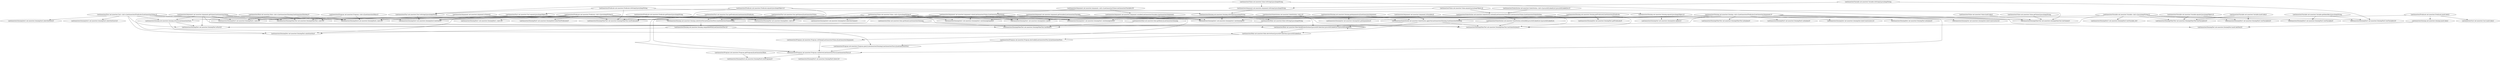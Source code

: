 digraph cmd_method {
    "Lnet/mooctest/Argument net.mooctest.Argument.variable(Lnet/mooctest/Variable;)Lnet/mooctest/Argument;" -> "Lnet/mooctest/DatalogTest1 net.mooctest.DatalogTest1.testDatalog2()V";
    "Lnet/mooctest/Fact net.mooctest.Fact.getPredicate()Lnet/mooctest/Predicate;" -> "Lnet/mooctest/Datalog net.mooctest.Datalog.substituteTo(Lnet/mooctest/Fact;)Lnet/mooctest/Substitution;";
    "Lnet/mooctest/Fact net.mooctest.Fact.getPredicate()Lnet/mooctest/Predicate;" -> "Lnet/mooctest/Program net.mooctest.Program.canDerive(Lnet/mooctest/Fact;[Lnet/mooctest/Fact;)Z";
    "Lnet/mooctest/Predicate net.mooctest.Predicate.equals(Ljava/lang/Object;)Z" -> "Lnet/mooctest/Datalog net.mooctest.Datalog.substituteTo(Lnet/mooctest/Fact;)Lnet/mooctest/Substitution;";
    "Lnet/mooctest/Predicate net.mooctest.Predicate.equals(Ljava/lang/Object;)Z" -> "Lnet/mooctest/Datalog net.mooctest.Datalog.equals(Ljava/lang/Object;)Z";
    "Lnet/mooctest/Predicate net.mooctest.Predicate.equals(Ljava/lang/Object;)Z" -> "Lnet/mooctest/DatalogOtherTest net.mooctest.DatalogOtherTest.testPredicate()V";
    "Lnet/mooctest/Predicate net.mooctest.Predicate.equals(Ljava/lang/Object;)Z" -> "Lnet/mooctest/Fact net.mooctest.Fact.equals(Ljava/lang/Object;)Z";
    "Lnet/mooctest/Predicate net.mooctest.Predicate.hashCode()I" -> "Lnet/mooctest/Fact net.mooctest.Fact.hashCode()I";
    "Lnet/mooctest/Predicate net.mooctest.Predicate.hashCode()I" -> "Lnet/mooctest/Datalog net.mooctest.Datalog.hashCode()I";
    "Lnet/mooctest/Predicate net.mooctest.Predicate.hashCode()I" -> "Lnet/mooctest/DatalogOtherTest net.mooctest.DatalogOtherTest.testPredicate()V";
    "Lnet/mooctest/Program net.mooctest.Program.<init>([Lnet/mooctest/Rule;)V" -> "Lnet/mooctest/DatalogTest4 net.mooctest.DatalogTest4.<init>()V";
    "Lnet/mooctest/Program net.mooctest.Program.<init>([Lnet/mooctest/Rule;)V" -> "Lnet/mooctest/DatalogTest5 net.mooctest.DatalogTest5.<init>()V";
    "Lnet/mooctest/Program net.mooctest.Program.<init>([Lnet/mooctest/Rule;)V" -> "Lnet/mooctest/DatalogOtherTest net.mooctest.DatalogOtherTest.<init>()V";
    "Lnet/mooctest/Program net.mooctest.Program.query(Lnet/mooctest/Datalog;[Lnet/mooctest/Fact;)[Lnet/mooctest/Fact;" -> "Lnet/mooctest/Program net.mooctest.Program.canDerive(Lnet/mooctest/Fact;[Lnet/mooctest/Fact;)Z";
    "Lnet/mooctest/Predicate net.mooctest.Predicate.<init>(Ljava/lang/String;)V" -> "Lnet/mooctest/DatalogTest net.mooctest.DatalogTest.<init>()V";
    "Lnet/mooctest/Predicate net.mooctest.Predicate.<init>(Ljava/lang/String;)V" -> "Lnet/mooctest/DatalogTest3 net.mooctest.DatalogTest3.testFact()V";
    "Lnet/mooctest/Predicate net.mooctest.Predicate.<init>(Ljava/lang/String;)V" -> "Lnet/mooctest/DatalogTest1 net.mooctest.DatalogTest1.<init>()V";
    "Lnet/mooctest/Predicate net.mooctest.Predicate.<init>(Ljava/lang/String;)V" -> "Lnet/mooctest/DatalogTest1 net.mooctest.DatalogTest1.test()V";
    "Lnet/mooctest/Predicate net.mooctest.Predicate.<init>(Ljava/lang/String;)V" -> "Lnet/mooctest/DatalogTest1 net.mooctest.DatalogTest1.testDatalogSames()V";
    "Lnet/mooctest/Predicate net.mooctest.Predicate.<init>(Ljava/lang/String;)V" -> "Lnet/mooctest/DatalogTest net.mooctest.DatalogTest.substituteTo()V";
    "Lnet/mooctest/Predicate net.mooctest.Predicate.<init>(Ljava/lang/String;)V" -> "Lnet/mooctest/DatalogTest4 net.mooctest.DatalogTest4.<init>()V";
    "Lnet/mooctest/Predicate net.mooctest.Predicate.<init>(Ljava/lang/String;)V" -> "Lnet/mooctest/DatalogTest5 net.mooctest.DatalogTest5.<init>()V";
    "Lnet/mooctest/Predicate net.mooctest.Predicate.<init>(Ljava/lang/String;)V" -> "Lnet/mooctest/DatalogTest5 net.mooctest.DatalogTest5.blowTestPredicate()V";
    "Lnet/mooctest/Predicate net.mooctest.Predicate.<init>(Ljava/lang/String;)V" -> "Lnet/mooctest/DatalogOtherTest net.mooctest.DatalogOtherTest.<init>()V";
    "Lnet/mooctest/Predicate net.mooctest.Predicate.<init>(Ljava/lang/String;)V" -> "Lnet/mooctest/DatalogTest1 net.mooctest.DatalogTest1.testDatalog2()V";
    "Lnet/mooctest/Predicate net.mooctest.Predicate.<init>(Ljava/lang/String;)V" -> "Lnet/mooctest/DatalogTest1 net.mooctest.DatalogTest1.testDatalogGets()V";
    "Lnet/mooctest/Predicate net.mooctest.Predicate.<init>(Ljava/lang/String;)V" -> "Lnet/mooctest/DatalogOtherTest net.mooctest.DatalogOtherTest.testPredicate()V";
    "Lnet/mooctest/Argument net.mooctest.Argument.getValue()Lnet/mooctest/Value;" -> "Lnet/mooctest/Datalog net.mooctest.Datalog.substituteTo(Lnet/mooctest/Fact;)Lnet/mooctest/Substitution;";
    "Lnet/mooctest/Argument net.mooctest.Argument.getValue()Lnet/mooctest/Value;" -> "Lnet/mooctest/DatalogTest net.mooctest.DatalogTest.substituteTo()V";
    "Lnet/mooctest/Argument net.mooctest.Argument.getValue()Lnet/mooctest/Value;" -> "Lnet/mooctest/DatalogTest4 net.mooctest.DatalogTest4.<init>()V";
    "Lnet/mooctest/Argument net.mooctest.Argument.getValue()Lnet/mooctest/Value;" -> "Lnet/mooctest/DatalogTest5 net.mooctest.DatalogTest5.<init>()V";
    "Lnet/mooctest/Argument net.mooctest.Argument.getValue()Lnet/mooctest/Value;" -> "Lnet/mooctest/DatalogOtherTest net.mooctest.DatalogOtherTest.<init>()V";
    "Lnet/mooctest/Argument net.mooctest.Argument.getValue()Lnet/mooctest/Value;" -> "Lnet/mooctest/DatalogOtherTest net.mooctest.DatalogOtherTest.testSubstitution()V";
    "Lnet/mooctest/Argument net.mooctest.Argument.getValue()Lnet/mooctest/Value;" -> "Lnet/mooctest/DatalogTest net.mooctest.DatalogTest.toFact()V";
    "Lnet/mooctest/Argument net.mooctest.Argument.getValue()Lnet/mooctest/Value;" -> "Lnet/mooctest/Datalog net.mooctest.Datalog.toFact()Lnet/mooctest/Fact;";
    "Lnet/mooctest/Variable net.mooctest.Variable.equals(Ljava/lang/Object;)Z" -> "Lnet/mooctest/DatalogTest2 net.mooctest.DatalogTest2.testVariable3()V";
    "Lnet/mooctest/Variable net.mooctest.Variable.equals(Ljava/lang/Object;)Z" -> "Lnet/mooctest/DatalogOtherTest net.mooctest.DatalogOtherTest.testVariable3()V";
    "Lnet/mooctest/Program net.mooctest.Program.deriveAll([Lnet/mooctest/Fact;)[Lnet/mooctest/Fact;" -> "Lnet/mooctest/Program net.mooctest.Program.query(Lnet/mooctest/Datalog;[Lnet/mooctest/Fact;)[Lnet/mooctest/Fact;";
    "Lnet/mooctest/Value net.mooctest.Value.<init>(Ljava/lang/String;)V" -> "Lnet/mooctest/DatalogTest net.mooctest.DatalogTest.<init>()V";
    "Lnet/mooctest/Value net.mooctest.Value.<init>(Ljava/lang/String;)V" -> "Lnet/mooctest/DatalogTest3 net.mooctest.DatalogTest3.testFact()V";
    "Lnet/mooctest/Value net.mooctest.Value.<init>(Ljava/lang/String;)V" -> "Lnet/mooctest/DatalogTest1 net.mooctest.DatalogTest1.test()V";
    "Lnet/mooctest/Value net.mooctest.Value.<init>(Ljava/lang/String;)V" -> "Lnet/mooctest/DatalogTest1 net.mooctest.DatalogTest1.testDatalogSames()V";
    "Lnet/mooctest/Value net.mooctest.Value.<init>(Ljava/lang/String;)V" -> "Lnet/mooctest/DatalogTest4 net.mooctest.DatalogTest4.<init>()V";
    "Lnet/mooctest/Value net.mooctest.Value.<init>(Ljava/lang/String;)V" -> "Lnet/mooctest/DatalogTest5 net.mooctest.DatalogTest5.<init>()V";
    "Lnet/mooctest/Value net.mooctest.Value.<init>(Ljava/lang/String;)V" -> "Lnet/mooctest/DatalogOtherTest net.mooctest.DatalogOtherTest.<init>()V";
    "Lnet/mooctest/Value net.mooctest.Value.<init>(Ljava/lang/String;)V" -> "Lnet/mooctest/DatalogOtherTest net.mooctest.DatalogOtherTest.testSubstitution()V";
    "Lnet/mooctest/Value net.mooctest.Value.<init>(Ljava/lang/String;)V" -> "Lnet/mooctest/DatalogTest5 net.mooctest.DatalogTest5.blowTestValue()V";
    "Lnet/mooctest/Value net.mooctest.Value.<init>(Ljava/lang/String;)V" -> "Lnet/mooctest/DatalogTest1 net.mooctest.DatalogTest1.testDatalog2()V";
    "Lnet/mooctest/Value net.mooctest.Value.<init>(Ljava/lang/String;)V" -> "Lnet/mooctest/DatalogTest1 net.mooctest.DatalogTest1.testDatalogGets()V";
    "Lnet/mooctest/Value net.mooctest.Value.<init>(Ljava/lang/String;)V" -> "Lnet/mooctest/DatalogOtherTest net.mooctest.DatalogOtherTest.testValue()V";
    "Lnet/mooctest/Datalog net.mooctest.Datalog.substituteTo(Lnet/mooctest/Fact;)Lnet/mooctest/Substitution;" -> "Lnet/mooctest/Rule net.mooctest.Rule.findAllSubstitutions(Ljava/util/Collection;Ljava/util/LinkedList;)Ljava/util/LinkedList;";
    "Lnet/mooctest/Datalog net.mooctest.Datalog.substituteTo(Lnet/mooctest/Fact;)Lnet/mooctest/Substitution;" -> "Lnet/mooctest/Datalog net.mooctest.Datalog.compatibleWith(Lnet/mooctest/Fact;)Z";
    "Lnet/mooctest/Argument net.mooctest.Argument.toString()Ljava/lang/String;" -> "Lnet/mooctest/Datalog net.mooctest.Datalog.toString()Ljava/lang/String;";
    "Lnet/mooctest/Predicate net.mooctest.Predicate.toString()Ljava/lang/String;" -> "Lnet/mooctest/Fact net.mooctest.Fact.toString()Ljava/lang/String;";
    "Lnet/mooctest/Predicate net.mooctest.Predicate.toString()Ljava/lang/String;" -> "Lnet/mooctest/Datalog net.mooctest.Datalog.toString()Ljava/lang/String;";
    "Lnet/mooctest/Predicate net.mooctest.Predicate.toString()Ljava/lang/String;" -> "Lnet/mooctest/DatalogOtherTest net.mooctest.DatalogOtherTest.testPredicate()V";
    "Lnet/mooctest/Rule net.mooctest.Rule.deriveOnce(Ljava/util/Collection;)Ljava/util/LinkedList;" -> "Lnet/mooctest/Program net.mooctest.Program.deriveAll([Lnet/mooctest/Fact;)[Lnet/mooctest/Fact;";
    "Lnet/mooctest/Datalog net.mooctest.Datalog.equals(Ljava/lang/Object;)Z" -> "Lnet/mooctest/DatalogTest net.mooctest.DatalogTest.equals()V";
    "Lnet/mooctest/Value net.mooctest.Value.hashCode()I" -> "Lnet/mooctest/DatalogOtherTest net.mooctest.DatalogOtherTest.testValue()V";
    "Lnet/mooctest/Variable net.mooctest.Variable.<init>(Ljava/lang/String;)V" -> "Lnet/mooctest/DatalogTest2 net.mooctest.DatalogTest2.testVariable3()V";
    "Lnet/mooctest/Variable net.mooctest.Variable.<init>(Ljava/lang/String;)V" -> "Lnet/mooctest/DatalogOtherTest net.mooctest.DatalogOtherTest.testSubstitution()V";
    "Lnet/mooctest/Variable net.mooctest.Variable.<init>(Ljava/lang/String;)V" -> "Lnet/mooctest/DatalogTest2 net.mooctest.DatalogTest2.testVariable2()V";
    "Lnet/mooctest/Variable net.mooctest.Variable.<init>(Ljava/lang/String;)V" -> "Lnet/mooctest/DatalogTest1 net.mooctest.DatalogTest1.testDatalog2()V";
    "Lnet/mooctest/Variable net.mooctest.Variable.<init>(Ljava/lang/String;)V" -> "Lnet/mooctest/DatalogOtherTest net.mooctest.DatalogOtherTest.testVariable3()V";
    "Lnet/mooctest/Variable net.mooctest.Variable.<init>(Ljava/lang/String;)V" -> "Lnet/mooctest/DatalogTest2 net.mooctest.DatalogTest2.testVariable_0()V";
    "Lnet/mooctest/Variable net.mooctest.Variable.<init>(Ljava/lang/String;)V" -> "Lnet/mooctest/DatalogTest2 net.mooctest.DatalogTest2.testVariable()V";
    "Lnet/mooctest/Fact net.mooctest.Fact.getValues()[Lnet/mooctest/Value;" -> "Lnet/mooctest/Datalog net.mooctest.Datalog.substituteTo(Lnet/mooctest/Fact;)Lnet/mooctest/Substitution;";
    "Lnet/mooctest/Fact net.mooctest.Fact.getValues()[Lnet/mooctest/Value;" -> "Lnet/mooctest/Program net.mooctest.Program.canDerive(Lnet/mooctest/Fact;[Lnet/mooctest/Fact;)Z";
    "Lnet/mooctest/Value net.mooctest.Value.equals(Ljava/lang/Object;)Z" -> "Lnet/mooctest/Datalog net.mooctest.Datalog.substituteTo(Lnet/mooctest/Fact;)Lnet/mooctest/Substitution;";
    "Lnet/mooctest/Value net.mooctest.Value.equals(Ljava/lang/Object;)Z" -> "Lnet/mooctest/Substitution net.mooctest.Substitution.extend(Lnet/mooctest/Variable;Lnet/mooctest/Value;)Lnet/mooctest/Substitution;";
    "Lnet/mooctest/Value net.mooctest.Value.equals(Ljava/lang/Object;)Z" -> "Lnet/mooctest/DatalogOtherTest net.mooctest.DatalogOtherTest.testValue()V";
    "Lnet/mooctest/Substitution net.mooctest.Substitution.<init>()V" -> "Lnet/mooctest/Datalog net.mooctest.Datalog.substituteTo(Lnet/mooctest/Fact;)Lnet/mooctest/Substitution;";
    "Lnet/mooctest/Substitution net.mooctest.Substitution.<init>()V" -> "Lnet/mooctest/DatalogOtherTest net.mooctest.DatalogOtherTest.testSubstitution()V";
    "Lnet/mooctest/Substitution net.mooctest.Substitution.<init>()V" -> "Lnet/mooctest/Rule net.mooctest.Rule.findAllSubstitutions(Ljava/util/Collection;Ljava/util/LinkedList;)Ljava/util/LinkedList;";
    "Lnet/mooctest/Substitution net.mooctest.Substitution.extend(Lnet/mooctest/Variable;Lnet/mooctest/Value;)Lnet/mooctest/Substitution;" -> "Lnet/mooctest/Datalog net.mooctest.Datalog.substituteTo(Lnet/mooctest/Fact;)Lnet/mooctest/Substitution;";
    "Lnet/mooctest/Substitution net.mooctest.Substitution.extend(Lnet/mooctest/Variable;Lnet/mooctest/Value;)Lnet/mooctest/Substitution;" -> "Lnet/mooctest/DatalogOtherTest net.mooctest.DatalogOtherTest.testSubstitution()V";
    "Lnet/mooctest/Substitution net.mooctest.Substitution.extend(Lnet/mooctest/Variable;Lnet/mooctest/Value;)Lnet/mooctest/Substitution;" -> "Lnet/mooctest/Substitution net.mooctest.Substitution.extendAll(Ljava/util/LinkedList;)Ljava/util/LinkedList;";
    "Lnet/mooctest/Variable net.mooctest.Variable.getIdentifier()Ljava/lang/String;" -> "Lnet/mooctest/DatalogTest2 net.mooctest.DatalogTest2.testVariable2()V";
    "Lnet/mooctest/Variable net.mooctest.Variable.getIdentifier()Ljava/lang/String;" -> "Lnet/mooctest/DatalogTest2 net.mooctest.DatalogTest2.testVariable()V";
    "Lnet/mooctest/Fact net.mooctest.Fact.<init>(Lnet/mooctest/Predicate;[Lnet/mooctest/Value;)V" -> "Lnet/mooctest/DatalogTest3 net.mooctest.DatalogTest3.testFact()V";
    "Lnet/mooctest/Fact net.mooctest.Fact.<init>(Lnet/mooctest/Predicate;[Lnet/mooctest/Value;)V" -> "Lnet/mooctest/DatalogTest net.mooctest.DatalogTest.substituteTo()V";
    "Lnet/mooctest/Fact net.mooctest.Fact.<init>(Lnet/mooctest/Predicate;[Lnet/mooctest/Value;)V" -> "Lnet/mooctest/DatalogTest4 net.mooctest.DatalogTest4.<init>()V";
    "Lnet/mooctest/Fact net.mooctest.Fact.<init>(Lnet/mooctest/Predicate;[Lnet/mooctest/Value;)V" -> "Lnet/mooctest/DatalogTest5 net.mooctest.DatalogTest5.<init>()V";
    "Lnet/mooctest/Fact net.mooctest.Fact.<init>(Lnet/mooctest/Predicate;[Lnet/mooctest/Value;)V" -> "Lnet/mooctest/DatalogOtherTest net.mooctest.DatalogOtherTest.<init>()V";
    "Lnet/mooctest/Fact net.mooctest.Fact.<init>(Lnet/mooctest/Predicate;[Lnet/mooctest/Value;)V" -> "Lnet/mooctest/DatalogTest5 net.mooctest.DatalogTest5.blowTestFact2()V";
    "Lnet/mooctest/Fact net.mooctest.Fact.<init>(Lnet/mooctest/Predicate;[Lnet/mooctest/Value;)V" -> "Lnet/mooctest/DatalogTest net.mooctest.DatalogTest.toFact()V";
    "Lnet/mooctest/Fact net.mooctest.Fact.<init>(Lnet/mooctest/Predicate;[Lnet/mooctest/Value;)V" -> "Lnet/mooctest/DatalogTest5 net.mooctest.DatalogTest5.blowTestFact()V";
    "Lnet/mooctest/Fact net.mooctest.Fact.<init>(Lnet/mooctest/Predicate;[Lnet/mooctest/Value;)V" -> "Lnet/mooctest/Datalog net.mooctest.Datalog.toFact()Lnet/mooctest/Fact;";
    "Lnet/mooctest/Argument net.mooctest.Argument.getVariable()Lnet/mooctest/Variable;" -> "Lnet/mooctest/Datalog net.mooctest.Datalog.substituteTo(Lnet/mooctest/Fact;)Lnet/mooctest/Substitution;";
    "Lnet/mooctest/Argument net.mooctest.Argument.getVariable()Lnet/mooctest/Variable;" -> "Lnet/mooctest/Substitution net.mooctest.Substitution.applyOn(Lnet/mooctest/Datalog;)Lnet/mooctest/Datalog;";
    "Lnet/mooctest/Argument net.mooctest.Argument.getVariable()Lnet/mooctest/Variable;" -> "Lnet/mooctest/DatalogTest net.mooctest.DatalogTest.toFact()V";
    "Lnet/mooctest/Datalog net.mooctest.Datalog.<init>(Lnet/mooctest/Predicate;[Lnet/mooctest/Argument;)V" -> "Lnet/mooctest/DatalogTest net.mooctest.DatalogTest.equals()V";
    "Lnet/mooctest/Datalog net.mooctest.Datalog.<init>(Lnet/mooctest/Predicate;[Lnet/mooctest/Argument;)V" -> "Lnet/mooctest/DatalogTest1 net.mooctest.DatalogTest1.test()V";
    "Lnet/mooctest/Datalog net.mooctest.Datalog.<init>(Lnet/mooctest/Predicate;[Lnet/mooctest/Argument;)V" -> "Lnet/mooctest/DatalogTest1 net.mooctest.DatalogTest1.testDatalogSames()V";
    "Lnet/mooctest/Datalog net.mooctest.Datalog.<init>(Lnet/mooctest/Predicate;[Lnet/mooctest/Argument;)V" -> "Lnet/mooctest/Substitution net.mooctest.Substitution.applyOn(Lnet/mooctest/Datalog;)Lnet/mooctest/Datalog;";
    "Lnet/mooctest/Datalog net.mooctest.Datalog.<init>(Lnet/mooctest/Predicate;[Lnet/mooctest/Argument;)V" -> "Lnet/mooctest/DatalogTest net.mooctest.DatalogTest.toFact()V";
    "Lnet/mooctest/Datalog net.mooctest.Datalog.<init>(Lnet/mooctest/Predicate;[Lnet/mooctest/Argument;)V" -> "Lnet/mooctest/DatalogTest net.mooctest.DatalogTest.initialize()V";
    "Lnet/mooctest/Datalog net.mooctest.Datalog.<init>(Lnet/mooctest/Predicate;[Lnet/mooctest/Argument;)V" -> "Lnet/mooctest/DatalogTest1 net.mooctest.DatalogTest1.testDatalog2()V";
    "Lnet/mooctest/Datalog net.mooctest.Datalog.<init>(Lnet/mooctest/Predicate;[Lnet/mooctest/Argument;)V" -> "Lnet/mooctest/DatalogTest net.mooctest.DatalogTest.blowConstructor2()V";
    "Lnet/mooctest/Datalog net.mooctest.Datalog.<init>(Lnet/mooctest/Predicate;[Lnet/mooctest/Argument;)V" -> "Lnet/mooctest/DatalogOtherTest net.mooctest.DatalogOtherTest.initialize()V";
    "Lnet/mooctest/Datalog net.mooctest.Datalog.<init>(Lnet/mooctest/Predicate;[Lnet/mooctest/Argument;)V" -> "Lnet/mooctest/DatalogTest5 net.mooctest.DatalogTest5.initialize()V";
    "Lnet/mooctest/Datalog net.mooctest.Datalog.<init>(Lnet/mooctest/Predicate;[Lnet/mooctest/Argument;)V" -> "Lnet/mooctest/DatalogTest1 net.mooctest.DatalogTest1.testDatalogGets()V";
    "Lnet/mooctest/Datalog net.mooctest.Datalog.<init>(Lnet/mooctest/Predicate;[Lnet/mooctest/Argument;)V" -> "Lnet/mooctest/DatalogTest net.mooctest.DatalogTest.hashCodeTest()V";
    "Lnet/mooctest/Datalog net.mooctest.Datalog.<init>(Lnet/mooctest/Predicate;[Lnet/mooctest/Argument;)V" -> "Lnet/mooctest/Program net.mooctest.Program.canDerive(Lnet/mooctest/Fact;[Lnet/mooctest/Fact;)Z";
    "Lnet/mooctest/Datalog net.mooctest.Datalog.<init>(Lnet/mooctest/Predicate;[Lnet/mooctest/Argument;)V" -> "Lnet/mooctest/DatalogTest net.mooctest.DatalogTest.blowConstructor1()V";
    "Lnet/mooctest/Program net.mooctest.Program.valToArg([Lnet/mooctest/Value;)[Lnet/mooctest/Argument;" -> "Lnet/mooctest/Program net.mooctest.Program.canDerive(Lnet/mooctest/Fact;[Lnet/mooctest/Fact;)Z";
    "Lnet/mooctest/Datalog net.mooctest.Datalog.getPredicate()Lnet/mooctest/Predicate;" -> "Lnet/mooctest/Substitution net.mooctest.Substitution.applyOn(Lnet/mooctest/Datalog;)Lnet/mooctest/Datalog;";
    "Lnet/mooctest/Datalog net.mooctest.Datalog.getPredicate()Lnet/mooctest/Predicate;" -> "Lnet/mooctest/DatalogOtherTest net.mooctest.DatalogOtherTest.testSubstitution()V";
    "Lnet/mooctest/Datalog net.mooctest.Datalog.getPredicate()Lnet/mooctest/Predicate;" -> "Lnet/mooctest/DatalogTest net.mooctest.DatalogTest.getPredicate()V";
    "Lnet/mooctest/Datalog net.mooctest.Datalog.getPredicate()Lnet/mooctest/Predicate;" -> "Lnet/mooctest/DatalogTest1 net.mooctest.DatalogTest1.testDatalogGets()V";
    "Lnet/mooctest/Rule net.mooctest.Rule.toString()Ljava/lang/String;" -> "Lnet/mooctest/DatalogOtherTest net.mooctest.DatalogOtherTest.testRule()V";
    "Lnet/mooctest/Substitution net.mooctest.Substitution.applyOn(Lnet/mooctest/Datalog;)Lnet/mooctest/Datalog;" -> "Lnet/mooctest/Rule net.mooctest.Rule.deriveOnce(Ljava/util/Collection;)Ljava/util/LinkedList;";
    "Lnet/mooctest/Substitution net.mooctest.Substitution.applyOn(Lnet/mooctest/Datalog;)Lnet/mooctest/Datalog;" -> "Lnet/mooctest/DatalogOtherTest net.mooctest.DatalogOtherTest.testSubstitution()V";
    "Lnet/mooctest/Substitution net.mooctest.Substitution.applyOn(Lnet/mooctest/Datalog;)Lnet/mooctest/Datalog;" -> "Lnet/mooctest/Rule net.mooctest.Rule.findAllSubstitutions(Ljava/util/Collection;Ljava/util/LinkedList;)Ljava/util/LinkedList;";
    "Lnet/mooctest/Value net.mooctest.Value.getValue()Ljava/lang/String;" -> "Lnet/mooctest/DatalogOtherTest net.mooctest.DatalogOtherTest.testValue()V";
    "Lnet/mooctest/Datalog net.mooctest.Datalog.getArguments()[Lnet/mooctest/Argument;" -> "Lnet/mooctest/DatalogTest1 net.mooctest.DatalogTest1.test()V";
    "Lnet/mooctest/Datalog net.mooctest.Datalog.getArguments()[Lnet/mooctest/Argument;" -> "Lnet/mooctest/DatalogTest net.mooctest.DatalogTest.getArguments()V";
    "Lnet/mooctest/Datalog net.mooctest.Datalog.getArguments()[Lnet/mooctest/Argument;" -> "Lnet/mooctest/Substitution net.mooctest.Substitution.applyOn(Lnet/mooctest/Datalog;)Lnet/mooctest/Datalog;";
    "Lnet/mooctest/Variable net.mooctest.Variable.hashCode()I" -> "Lnet/mooctest/DatalogTest2 net.mooctest.DatalogTest2.testVariable3()V";
    "Lnet/mooctest/Variable net.mooctest.Variable.hashCode()I" -> "Lnet/mooctest/DatalogOtherTest net.mooctest.DatalogOtherTest.testVariable3()V";
    "Lnet/mooctest/Fact net.mooctest.Fact.toString()Ljava/lang/String;" -> "Lnet/mooctest/DatalogTest3 net.mooctest.DatalogTest3.testFact()V";
    "Lnet/mooctest/Argument net.mooctest.Argument.isVariable()Z" -> "Lnet/mooctest/Substitution net.mooctest.Substitution.applyOn(Lnet/mooctest/Datalog;)Lnet/mooctest/Datalog;";
    "Lnet/mooctest/Argument net.mooctest.Argument.value(Lnet/mooctest/Value;)Lnet/mooctest/Argument;" -> "Lnet/mooctest/DatalogTest net.mooctest.DatalogTest.<init>()V";
    "Lnet/mooctest/Argument net.mooctest.Argument.value(Lnet/mooctest/Value;)Lnet/mooctest/Argument;" -> "Lnet/mooctest/DatalogTest1 net.mooctest.DatalogTest1.test()V";
    "Lnet/mooctest/Argument net.mooctest.Argument.value(Lnet/mooctest/Value;)Lnet/mooctest/Argument;" -> "Lnet/mooctest/DatalogTest1 net.mooctest.DatalogTest1.testDatalogSames()V";
    "Lnet/mooctest/Argument net.mooctest.Argument.value(Lnet/mooctest/Value;)Lnet/mooctest/Argument;" -> "Lnet/mooctest/DatalogTest4 net.mooctest.DatalogTest4.<init>()V";
    "Lnet/mooctest/Argument net.mooctest.Argument.value(Lnet/mooctest/Value;)Lnet/mooctest/Argument;" -> "Lnet/mooctest/DatalogTest5 net.mooctest.DatalogTest5.<init>()V";
    "Lnet/mooctest/Argument net.mooctest.Argument.value(Lnet/mooctest/Value;)Lnet/mooctest/Argument;" -> "Lnet/mooctest/Program net.mooctest.Program.valToArg([Lnet/mooctest/Value;)[Lnet/mooctest/Argument;";
    "Lnet/mooctest/Argument net.mooctest.Argument.value(Lnet/mooctest/Value;)Lnet/mooctest/Argument;" -> "Lnet/mooctest/DatalogOtherTest net.mooctest.DatalogOtherTest.<init>()V";
    "Lnet/mooctest/Argument net.mooctest.Argument.value(Lnet/mooctest/Value;)Lnet/mooctest/Argument;" -> "Lnet/mooctest/Substitution net.mooctest.Substitution.applyOn(Lnet/mooctest/Datalog;)Lnet/mooctest/Datalog;";
    "Lnet/mooctest/Argument net.mooctest.Argument.value(Lnet/mooctest/Value;)Lnet/mooctest/Argument;" -> "Lnet/mooctest/DatalogTest1 net.mooctest.DatalogTest1.testDatalog2()V";
    "Lnet/mooctest/Argument net.mooctest.Argument.value(Lnet/mooctest/Value;)Lnet/mooctest/Argument;" -> "Lnet/mooctest/DatalogTest1 net.mooctest.DatalogTest1.testDatalogGets()V";
    "Lnet/mooctest/Predicate net.mooctest.Predicate.getName()Ljava/lang/String;" -> "Lnet/mooctest/DatalogOtherTest net.mooctest.DatalogOtherTest.testPredicate()V";
    "Lnet/mooctest/Argument net.mooctest.Argument.isValue()Z" -> "Lnet/mooctest/Datalog net.mooctest.Datalog.substituteTo(Lnet/mooctest/Fact;)Lnet/mooctest/Substitution;";
    "Lnet/mooctest/Argument net.mooctest.Argument.isValue()Z" -> "Lnet/mooctest/Datalog net.mooctest.Datalog.toFact()Lnet/mooctest/Fact;";
    "Lnet/mooctest/Rule net.mooctest.Rule.getHead()Lnet/mooctest/Datalog;" -> "Lnet/mooctest/DatalogOtherTest net.mooctest.DatalogOtherTest.testRule()V";
    "Lnet/mooctest/Datalog net.mooctest.Datalog.hashCode()I" -> "Lnet/mooctest/DatalogTest net.mooctest.DatalogTest.hashCodeTest()V";
    "Lnet/mooctest/Rule net.mooctest.Rule.findAllSubstitutions(Ljava/util/Collection;Ljava/util/LinkedList;)Ljava/util/LinkedList;" -> "Lnet/mooctest/Rule net.mooctest.Rule.deriveOnce(Ljava/util/Collection;)Ljava/util/LinkedList;";
    "Lnet/mooctest/Rule net.mooctest.Rule.findAllSubstitutions(Ljava/util/Collection;Ljava/util/LinkedList;)Ljava/util/LinkedList;" -> "Lnet/mooctest/Rule net.mooctest.Rule.findAllSubstitutions(Ljava/util/Collection;Ljava/util/LinkedList;)Ljava/util/LinkedList;";
    "Lnet/mooctest/Rule net.mooctest.Rule.getBody()[Lnet/mooctest/Datalog;" -> "Lnet/mooctest/DatalogOtherTest net.mooctest.DatalogOtherTest.testRule()V";
    "Lnet/mooctest/Datalog net.mooctest.Datalog.toString()Ljava/lang/String;" -> "Lnet/mooctest/Rule net.mooctest.Rule.toString()Ljava/lang/String;";
    "Lnet/mooctest/Datalog net.mooctest.Datalog.toString()Ljava/lang/String;" -> "Lnet/mooctest/DatalogTest1 net.mooctest.DatalogTest1.testDatalog2()V";
    "Lnet/mooctest/Value net.mooctest.Value.toString()Ljava/lang/String;" -> "Lnet/mooctest/Argument net.mooctest.Argument.toString()Ljava/lang/String;";
    "Lnet/mooctest/Value net.mooctest.Value.toString()Ljava/lang/String;" -> "Lnet/mooctest/Fact net.mooctest.Fact.toString()Ljava/lang/String;";
    "Lnet/mooctest/Value net.mooctest.Value.toString()Ljava/lang/String;" -> "Lnet/mooctest/DatalogOtherTest net.mooctest.DatalogOtherTest.testValue()V";
    "Lnet/mooctest/Program net.mooctest.Program.canDerive(Lnet/mooctest/Fact;[Lnet/mooctest/Fact;)Z" -> "Lnet/mooctest/DatalogTest4 net.mooctest.DatalogTest4.testProgram()V";
    "Lnet/mooctest/Program net.mooctest.Program.canDerive(Lnet/mooctest/Fact;[Lnet/mooctest/Fact;)Z" -> "Lnet/mooctest/DatalogTest5 net.mooctest.DatalogTest5.blow1()V";
    "Lnet/mooctest/Variable net.mooctest.Variable.toString()Ljava/lang/String;" -> "Lnet/mooctest/Argument net.mooctest.Argument.toString()Ljava/lang/String;";
    "Lnet/mooctest/Variable net.mooctest.Variable.toString()Ljava/lang/String;" -> "Lnet/mooctest/DatalogTest2 net.mooctest.DatalogTest2.testVariable2()V";
    "Lnet/mooctest/Substitution net.mooctest.Substitution.<init>(Ljava/util/LinkedList;Ljava/util/LinkedList;)V" -> "Lnet/mooctest/Substitution net.mooctest.Substitution.extend(Lnet/mooctest/Variable;Lnet/mooctest/Value;)Lnet/mooctest/Substitution;";
    "Lnet/mooctest/Argument net.mooctest.Argument.<init>(Lnet/mooctest/Value;Lnet/mooctest/Variable;Z)V" -> "Lnet/mooctest/Argument net.mooctest.Argument.variable(Lnet/mooctest/Variable;)Lnet/mooctest/Argument;";
    "Lnet/mooctest/Argument net.mooctest.Argument.<init>(Lnet/mooctest/Value;Lnet/mooctest/Variable;Z)V" -> "Lnet/mooctest/Argument net.mooctest.Argument.value(Lnet/mooctest/Value;)Lnet/mooctest/Argument;";
    "Lnet/mooctest/Rule net.mooctest.Rule.<init>(Lnet/mooctest/Datalog;[Lnet/mooctest/Datalog;)V" -> "Lnet/mooctest/DatalogTest4 net.mooctest.DatalogTest4.<init>()V";
    "Lnet/mooctest/Rule net.mooctest.Rule.<init>(Lnet/mooctest/Datalog;[Lnet/mooctest/Datalog;)V" -> "Lnet/mooctest/DatalogTest5 net.mooctest.DatalogTest5.<init>()V";
    "Lnet/mooctest/Rule net.mooctest.Rule.<init>(Lnet/mooctest/Datalog;[Lnet/mooctest/Datalog;)V" -> "Lnet/mooctest/DatalogOtherTest net.mooctest.DatalogOtherTest.<init>()V";
    "Lnet/mooctest/Rule net.mooctest.Rule.<init>(Lnet/mooctest/Datalog;[Lnet/mooctest/Datalog;)V" -> "Lnet/mooctest/DatalogOtherTest net.mooctest.DatalogOtherTest.testRule()V";
    "Lnet/mooctest/Substitution net.mooctest.Substitution.extendAll(Ljava/util/LinkedList;)Ljava/util/LinkedList;" -> "Lnet/mooctest/DatalogOtherTest net.mooctest.DatalogOtherTest.testSubstitution()V";
    "Lnet/mooctest/Substitution net.mooctest.Substitution.extendAll(Ljava/util/LinkedList;)Ljava/util/LinkedList;" -> "Lnet/mooctest/Rule net.mooctest.Rule.findAllSubstitutions(Ljava/util/Collection;Ljava/util/LinkedList;)Ljava/util/LinkedList;";
    "Lnet/mooctest/Program net.mooctest.Program.getProgram()[Lnet/mooctest/Rule;" -> "Lnet/mooctest/DatalogTest4 net.mooctest.DatalogTest4.testProgram()V";
    "Lnet/mooctest/Fact net.mooctest.Fact.equals(Ljava/lang/Object;)Z" -> "Lnet/mooctest/DatalogTest3 net.mooctest.DatalogTest3.testFact()V";
    "Lnet/mooctest/Datalog net.mooctest.Datalog.toFact()Lnet/mooctest/Fact;" -> "Lnet/mooctest/Rule net.mooctest.Rule.deriveOnce(Ljava/util/Collection;)Ljava/util/LinkedList;";
    "Lnet/mooctest/Datalog net.mooctest.Datalog.toFact()Lnet/mooctest/Fact;" -> "Lnet/mooctest/DatalogTest net.mooctest.DatalogTest.toFact()V";
    "Lnet/mooctest/Datalog net.mooctest.Datalog.compatibleWith(Lnet/mooctest/Fact;)Z" -> "Lnet/mooctest/Program net.mooctest.Program.query(Lnet/mooctest/Datalog;[Lnet/mooctest/Fact;)[Lnet/mooctest/Fact;";
    "Lnet/mooctest/Datalog net.mooctest.Datalog.compatibleWith(Lnet/mooctest/Fact;)Z" -> "Lnet/mooctest/DatalogTest net.mooctest.DatalogTest.substituteTo()V";
}
